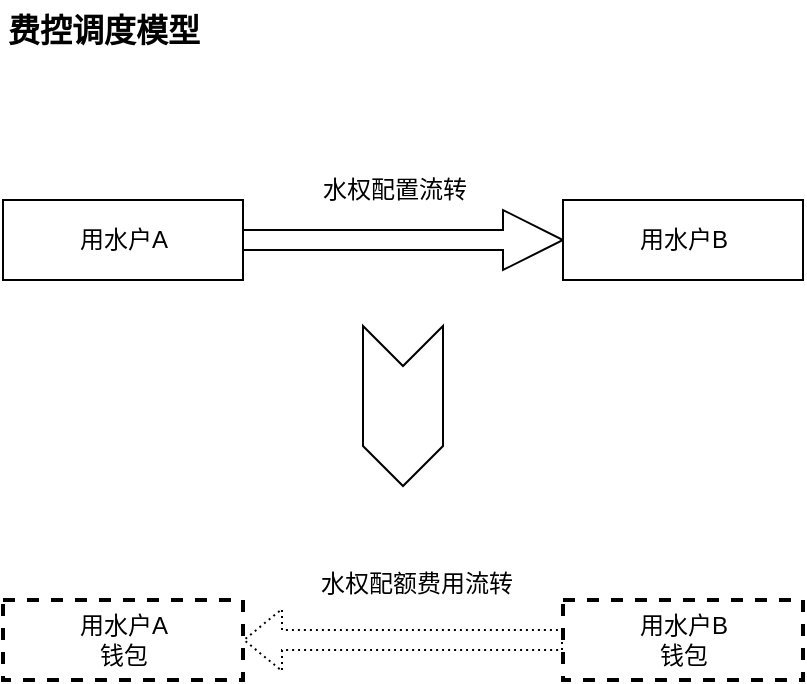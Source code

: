 <mxfile version="22.0.8" type="github" pages="2">
  <diagram name="0001" id="y2zCg2tqc-IcQTNm7M6H">
    <mxGraphModel dx="1434" dy="758" grid="1" gridSize="10" guides="1" tooltips="1" connect="1" arrows="1" fold="1" page="1" pageScale="1" pageWidth="1169" pageHeight="827" math="0" shadow="0">
      <root>
        <mxCell id="sdHGfgtrLrPXHbDimJ2l-0" />
        <mxCell id="sdHGfgtrLrPXHbDimJ2l-1" parent="sdHGfgtrLrPXHbDimJ2l-0" />
        <mxCell id="sdHGfgtrLrPXHbDimJ2l-57" value="&lt;b style=&quot;font-size: 16px;&quot;&gt;费控调度模型&lt;/b&gt;" style="text;html=1;align=left;verticalAlign=middle;resizable=0;points=[];autosize=1;strokeColor=none;fillColor=none;fontSize=16;rounded=0;labelBackgroundColor=none;" parent="sdHGfgtrLrPXHbDimJ2l-1" vertex="1">
          <mxGeometry x="40.5" y="20" width="120" height="30" as="geometry" />
        </mxCell>
        <mxCell id="mJRqOh_GaLxKxlAPAF-w-1" value="" style="edgeStyle=orthogonalEdgeStyle;rounded=0;orthogonalLoop=1;jettySize=auto;html=1;shape=arrow;" edge="1" parent="sdHGfgtrLrPXHbDimJ2l-1" source="DtQQWt-DvLBq8CPffun4-25" target="mJRqOh_GaLxKxlAPAF-w-0">
          <mxGeometry relative="1" as="geometry" />
        </mxCell>
        <mxCell id="DtQQWt-DvLBq8CPffun4-25" value="用水户A" style="rounded=0;whiteSpace=wrap;html=1;" parent="sdHGfgtrLrPXHbDimJ2l-1" vertex="1">
          <mxGeometry x="40.5" y="120" width="120" height="40" as="geometry" />
        </mxCell>
        <mxCell id="mJRqOh_GaLxKxlAPAF-w-0" value="用水户B" style="rounded=0;whiteSpace=wrap;html=1;" vertex="1" parent="sdHGfgtrLrPXHbDimJ2l-1">
          <mxGeometry x="320.5" y="120" width="120" height="40" as="geometry" />
        </mxCell>
        <mxCell id="mJRqOh_GaLxKxlAPAF-w-2" value="" style="shape=step;perimeter=stepPerimeter;whiteSpace=wrap;html=1;fixedSize=1;direction=south;" vertex="1" parent="sdHGfgtrLrPXHbDimJ2l-1">
          <mxGeometry x="220.5" y="183" width="40" height="80" as="geometry" />
        </mxCell>
        <mxCell id="mJRqOh_GaLxKxlAPAF-w-3" value="" style="edgeStyle=orthogonalEdgeStyle;rounded=0;orthogonalLoop=1;jettySize=auto;html=1;shape=flexArrow;startArrow=block;startFill=0;endArrow=none;endFill=0;dashed=1;dashPattern=1 2;strokeWidth=1;" edge="1" source="mJRqOh_GaLxKxlAPAF-w-4" target="mJRqOh_GaLxKxlAPAF-w-5" parent="sdHGfgtrLrPXHbDimJ2l-1">
          <mxGeometry relative="1" as="geometry" />
        </mxCell>
        <mxCell id="mJRqOh_GaLxKxlAPAF-w-4" value="用水户A&lt;br&gt;钱包" style="rounded=0;whiteSpace=wrap;html=1;dashed=1;strokeWidth=2;" vertex="1" parent="sdHGfgtrLrPXHbDimJ2l-1">
          <mxGeometry x="40.5" y="320" width="120" height="40" as="geometry" />
        </mxCell>
        <mxCell id="mJRqOh_GaLxKxlAPAF-w-5" value="用水户B&lt;br&gt;钱包" style="rounded=0;whiteSpace=wrap;html=1;dashed=1;strokeWidth=2;" vertex="1" parent="sdHGfgtrLrPXHbDimJ2l-1">
          <mxGeometry x="320.5" y="320" width="120" height="40" as="geometry" />
        </mxCell>
        <mxCell id="mJRqOh_GaLxKxlAPAF-w-6" value="水权配置流转" style="text;html=1;align=center;verticalAlign=middle;resizable=0;points=[];autosize=1;strokeColor=none;fillColor=none;" vertex="1" parent="sdHGfgtrLrPXHbDimJ2l-1">
          <mxGeometry x="185.5" y="100" width="100" height="30" as="geometry" />
        </mxCell>
        <mxCell id="mJRqOh_GaLxKxlAPAF-w-7" value="水权配额费用流转" style="text;html=1;align=center;verticalAlign=middle;resizable=0;points=[];autosize=1;strokeColor=none;fillColor=none;" vertex="1" parent="sdHGfgtrLrPXHbDimJ2l-1">
          <mxGeometry x="186.5" y="297" width="120" height="30" as="geometry" />
        </mxCell>
      </root>
    </mxGraphModel>
  </diagram>
  <diagram name="0002" id="0qYSl-LHH4jrc7Mf7E5g">
    <mxGraphModel dx="1434" dy="758" grid="1" gridSize="10" guides="1" tooltips="1" connect="1" arrows="1" fold="1" page="1" pageScale="1" pageWidth="1169" pageHeight="827" math="0" shadow="0">
      <root>
        <mxCell id="tF3hamqZoMe6q5XaNYsY-0" />
        <mxCell id="tF3hamqZoMe6q5XaNYsY-1" parent="tF3hamqZoMe6q5XaNYsY-0" />
        <mxCell id="tF3hamqZoMe6q5XaNYsY-2" value="&lt;b style=&quot;font-size: 16px;&quot;&gt;闸控调度模型&lt;/b&gt;" style="text;html=1;align=left;verticalAlign=middle;resizable=0;points=[];autosize=1;strokeColor=none;fillColor=none;fontSize=16;rounded=0;labelBackgroundColor=none;" vertex="1" parent="tF3hamqZoMe6q5XaNYsY-1">
          <mxGeometry x="40.5" y="20" width="120" height="30" as="geometry" />
        </mxCell>
        <mxCell id="tF3hamqZoMe6q5XaNYsY-3" value="" style="edgeStyle=orthogonalEdgeStyle;rounded=0;orthogonalLoop=1;jettySize=auto;html=1;entryX=0.5;entryY=0;entryDx=0;entryDy=0;" edge="1" parent="tF3hamqZoMe6q5XaNYsY-1" source="tF3hamqZoMe6q5XaNYsY-16" target="tF3hamqZoMe6q5XaNYsY-17">
          <mxGeometry relative="1" as="geometry">
            <Array as="points">
              <mxPoint x="620" y="200" />
              <mxPoint x="620" y="80" />
              <mxPoint x="700" y="80" />
            </Array>
          </mxGeometry>
        </mxCell>
        <mxCell id="tF3hamqZoMe6q5XaNYsY-4" value="" style="edgeStyle=orthogonalEdgeStyle;rounded=0;orthogonalLoop=1;jettySize=auto;html=1;entryX=0.5;entryY=0;entryDx=0;entryDy=0;" edge="1" parent="tF3hamqZoMe6q5XaNYsY-1" source="tF3hamqZoMe6q5XaNYsY-16" target="tF3hamqZoMe6q5XaNYsY-18">
          <mxGeometry relative="1" as="geometry">
            <Array as="points">
              <mxPoint x="620" y="200" />
              <mxPoint x="620" y="80" />
              <mxPoint x="860" y="80" />
            </Array>
          </mxGeometry>
        </mxCell>
        <mxCell id="tF3hamqZoMe6q5XaNYsY-5" value="" style="edgeStyle=orthogonalEdgeStyle;rounded=0;orthogonalLoop=1;jettySize=auto;html=1;entryX=0.5;entryY=0;entryDx=0;entryDy=0;" edge="1" parent="tF3hamqZoMe6q5XaNYsY-1" source="tF3hamqZoMe6q5XaNYsY-16" target="tF3hamqZoMe6q5XaNYsY-19">
          <mxGeometry relative="1" as="geometry">
            <Array as="points">
              <mxPoint x="620" y="200" />
              <mxPoint x="620" y="80" />
              <mxPoint x="780" y="80" />
            </Array>
          </mxGeometry>
        </mxCell>
        <mxCell id="tF3hamqZoMe6q5XaNYsY-6" value="" style="edgeStyle=orthogonalEdgeStyle;rounded=0;orthogonalLoop=1;jettySize=auto;html=1;entryX=0.5;entryY=0;entryDx=0;entryDy=0;" edge="1" parent="tF3hamqZoMe6q5XaNYsY-1" source="tF3hamqZoMe6q5XaNYsY-16" target="tF3hamqZoMe6q5XaNYsY-20">
          <mxGeometry relative="1" as="geometry">
            <Array as="points">
              <mxPoint x="620" y="200" />
              <mxPoint x="620" y="160" />
              <mxPoint x="700" y="160" />
            </Array>
          </mxGeometry>
        </mxCell>
        <mxCell id="tF3hamqZoMe6q5XaNYsY-7" value="" style="edgeStyle=orthogonalEdgeStyle;rounded=0;orthogonalLoop=1;jettySize=auto;html=1;entryX=0.5;entryY=0;entryDx=0;entryDy=0;" edge="1" parent="tF3hamqZoMe6q5XaNYsY-1" source="tF3hamqZoMe6q5XaNYsY-16" target="tF3hamqZoMe6q5XaNYsY-21">
          <mxGeometry relative="1" as="geometry">
            <Array as="points">
              <mxPoint x="620" y="200" />
              <mxPoint x="620" y="160" />
              <mxPoint x="780" y="160" />
            </Array>
          </mxGeometry>
        </mxCell>
        <mxCell id="tF3hamqZoMe6q5XaNYsY-8" value="" style="edgeStyle=orthogonalEdgeStyle;rounded=0;orthogonalLoop=1;jettySize=auto;html=1;entryX=0.5;entryY=0;entryDx=0;entryDy=0;" edge="1" parent="tF3hamqZoMe6q5XaNYsY-1" source="tF3hamqZoMe6q5XaNYsY-16" target="tF3hamqZoMe6q5XaNYsY-22">
          <mxGeometry relative="1" as="geometry">
            <Array as="points">
              <mxPoint x="620" y="200" />
              <mxPoint x="620" y="160" />
              <mxPoint x="860" y="160" />
            </Array>
          </mxGeometry>
        </mxCell>
        <mxCell id="tF3hamqZoMe6q5XaNYsY-9" value="" style="edgeStyle=orthogonalEdgeStyle;rounded=0;orthogonalLoop=1;jettySize=auto;html=1;exitX=1;exitY=0.5;exitDx=0;exitDy=0;" edge="1" parent="tF3hamqZoMe6q5XaNYsY-1" source="tF3hamqZoMe6q5XaNYsY-16" target="tF3hamqZoMe6q5XaNYsY-23">
          <mxGeometry relative="1" as="geometry">
            <Array as="points">
              <mxPoint x="620" y="200" />
              <mxPoint x="620" y="240" />
              <mxPoint x="700" y="240" />
            </Array>
          </mxGeometry>
        </mxCell>
        <mxCell id="tF3hamqZoMe6q5XaNYsY-10" value="" style="edgeStyle=orthogonalEdgeStyle;rounded=0;orthogonalLoop=1;jettySize=auto;html=1;exitX=1;exitY=0.5;exitDx=0;exitDy=0;" edge="1" parent="tF3hamqZoMe6q5XaNYsY-1" source="tF3hamqZoMe6q5XaNYsY-16" target="tF3hamqZoMe6q5XaNYsY-24">
          <mxGeometry relative="1" as="geometry">
            <Array as="points">
              <mxPoint x="620" y="200" />
              <mxPoint x="620" y="240" />
              <mxPoint x="780" y="240" />
            </Array>
          </mxGeometry>
        </mxCell>
        <mxCell id="tF3hamqZoMe6q5XaNYsY-11" value="" style="edgeStyle=orthogonalEdgeStyle;rounded=0;orthogonalLoop=1;jettySize=auto;html=1;exitX=1;exitY=0.5;exitDx=0;exitDy=0;" edge="1" parent="tF3hamqZoMe6q5XaNYsY-1" source="tF3hamqZoMe6q5XaNYsY-16" target="tF3hamqZoMe6q5XaNYsY-25">
          <mxGeometry relative="1" as="geometry">
            <Array as="points">
              <mxPoint x="620" y="200" />
              <mxPoint x="620" y="240" />
              <mxPoint x="860" y="240" />
            </Array>
          </mxGeometry>
        </mxCell>
        <mxCell id="tF3hamqZoMe6q5XaNYsY-12" value="" style="edgeStyle=orthogonalEdgeStyle;rounded=0;orthogonalLoop=1;jettySize=auto;html=1;exitX=1;exitY=0.5;exitDx=0;exitDy=0;" edge="1" parent="tF3hamqZoMe6q5XaNYsY-1" source="tF3hamqZoMe6q5XaNYsY-16" target="tF3hamqZoMe6q5XaNYsY-26">
          <mxGeometry relative="1" as="geometry">
            <Array as="points">
              <mxPoint x="620" y="200" />
              <mxPoint x="620" y="320" />
              <mxPoint x="700" y="320" />
            </Array>
          </mxGeometry>
        </mxCell>
        <mxCell id="tF3hamqZoMe6q5XaNYsY-13" value="" style="edgeStyle=orthogonalEdgeStyle;rounded=0;orthogonalLoop=1;jettySize=auto;html=1;exitX=1;exitY=0.5;exitDx=0;exitDy=0;" edge="1" parent="tF3hamqZoMe6q5XaNYsY-1" source="tF3hamqZoMe6q5XaNYsY-16" target="tF3hamqZoMe6q5XaNYsY-27">
          <mxGeometry relative="1" as="geometry">
            <Array as="points">
              <mxPoint x="620" y="200" />
              <mxPoint x="620" y="320" />
              <mxPoint x="780" y="320" />
            </Array>
          </mxGeometry>
        </mxCell>
        <mxCell id="tF3hamqZoMe6q5XaNYsY-14" value="" style="edgeStyle=orthogonalEdgeStyle;rounded=0;orthogonalLoop=1;jettySize=auto;html=1;exitX=1;exitY=0.5;exitDx=0;exitDy=0;" edge="1" parent="tF3hamqZoMe6q5XaNYsY-1" source="tF3hamqZoMe6q5XaNYsY-16" target="tF3hamqZoMe6q5XaNYsY-28">
          <mxGeometry relative="1" as="geometry">
            <Array as="points">
              <mxPoint x="620" y="200" />
              <mxPoint x="620" y="320" />
              <mxPoint x="860" y="320" />
            </Array>
          </mxGeometry>
        </mxCell>
        <mxCell id="tF3hamqZoMe6q5XaNYsY-15" value="" style="edgeStyle=orthogonalEdgeStyle;rounded=0;orthogonalLoop=1;jettySize=auto;html=1;" edge="1" parent="tF3hamqZoMe6q5XaNYsY-1" source="tF3hamqZoMe6q5XaNYsY-16" target="tF3hamqZoMe6q5XaNYsY-31">
          <mxGeometry relative="1" as="geometry" />
        </mxCell>
        <mxCell id="tF3hamqZoMe6q5XaNYsY-16" value="控制中枢" style="rounded=0;whiteSpace=wrap;html=1;" vertex="1" parent="tF3hamqZoMe6q5XaNYsY-1">
          <mxGeometry x="380" y="180" width="120" height="40" as="geometry" />
        </mxCell>
        <mxCell id="tF3hamqZoMe6q5XaNYsY-17" value="闸门A1" style="rounded=0;whiteSpace=wrap;html=1;" vertex="1" parent="tF3hamqZoMe6q5XaNYsY-1">
          <mxGeometry x="660" y="100" width="80" height="40" as="geometry" />
        </mxCell>
        <mxCell id="tF3hamqZoMe6q5XaNYsY-18" value="闸门A3" style="rounded=0;whiteSpace=wrap;html=1;" vertex="1" parent="tF3hamqZoMe6q5XaNYsY-1">
          <mxGeometry x="820" y="100" width="80" height="40" as="geometry" />
        </mxCell>
        <mxCell id="tF3hamqZoMe6q5XaNYsY-19" value="闸门A2" style="rounded=0;whiteSpace=wrap;html=1;" vertex="1" parent="tF3hamqZoMe6q5XaNYsY-1">
          <mxGeometry x="740" y="100" width="80" height="40" as="geometry" />
        </mxCell>
        <mxCell id="tF3hamqZoMe6q5XaNYsY-20" value="闸门B1" style="rounded=0;whiteSpace=wrap;html=1;" vertex="1" parent="tF3hamqZoMe6q5XaNYsY-1">
          <mxGeometry x="660" y="180" width="80" height="40" as="geometry" />
        </mxCell>
        <mxCell id="tF3hamqZoMe6q5XaNYsY-21" value="闸门B1" style="rounded=0;whiteSpace=wrap;html=1;" vertex="1" parent="tF3hamqZoMe6q5XaNYsY-1">
          <mxGeometry x="740" y="180" width="80" height="40" as="geometry" />
        </mxCell>
        <mxCell id="tF3hamqZoMe6q5XaNYsY-22" value="闸门B3" style="rounded=0;whiteSpace=wrap;html=1;" vertex="1" parent="tF3hamqZoMe6q5XaNYsY-1">
          <mxGeometry x="820" y="180" width="80" height="40" as="geometry" />
        </mxCell>
        <mxCell id="tF3hamqZoMe6q5XaNYsY-23" value="闸门C1" style="rounded=0;whiteSpace=wrap;html=1;" vertex="1" parent="tF3hamqZoMe6q5XaNYsY-1">
          <mxGeometry x="660" y="260" width="80" height="40" as="geometry" />
        </mxCell>
        <mxCell id="tF3hamqZoMe6q5XaNYsY-24" value="闸门C2" style="rounded=0;whiteSpace=wrap;html=1;" vertex="1" parent="tF3hamqZoMe6q5XaNYsY-1">
          <mxGeometry x="740" y="260" width="80" height="40" as="geometry" />
        </mxCell>
        <mxCell id="tF3hamqZoMe6q5XaNYsY-25" value="闸门C3" style="rounded=0;whiteSpace=wrap;html=1;" vertex="1" parent="tF3hamqZoMe6q5XaNYsY-1">
          <mxGeometry x="820" y="260" width="80" height="40" as="geometry" />
        </mxCell>
        <mxCell id="tF3hamqZoMe6q5XaNYsY-26" value="闸门D1" style="rounded=0;whiteSpace=wrap;html=1;" vertex="1" parent="tF3hamqZoMe6q5XaNYsY-1">
          <mxGeometry x="660" y="340" width="80" height="40" as="geometry" />
        </mxCell>
        <mxCell id="tF3hamqZoMe6q5XaNYsY-27" value="闸门D2" style="rounded=0;whiteSpace=wrap;html=1;" vertex="1" parent="tF3hamqZoMe6q5XaNYsY-1">
          <mxGeometry x="740" y="340" width="80" height="40" as="geometry" />
        </mxCell>
        <mxCell id="tF3hamqZoMe6q5XaNYsY-28" value="闸门D3" style="rounded=0;whiteSpace=wrap;html=1;" vertex="1" parent="tF3hamqZoMe6q5XaNYsY-1">
          <mxGeometry x="820" y="340" width="80" height="40" as="geometry" />
        </mxCell>
        <mxCell id="tF3hamqZoMe6q5XaNYsY-29" value="" style="edgeStyle=orthogonalEdgeStyle;rounded=0;orthogonalLoop=1;jettySize=auto;html=1;entryX=0.5;entryY=0;entryDx=0;entryDy=0;startArrow=classic;startFill=1;endArrow=none;endFill=0;" edge="1" parent="tF3hamqZoMe6q5XaNYsY-1" source="tF3hamqZoMe6q5XaNYsY-31" target="tF3hamqZoMe6q5XaNYsY-34">
          <mxGeometry relative="1" as="geometry">
            <Array as="points">
              <mxPoint x="201" y="240" />
              <mxPoint x="100" y="240" />
            </Array>
          </mxGeometry>
        </mxCell>
        <mxCell id="tF3hamqZoMe6q5XaNYsY-30" value="" style="edgeStyle=orthogonalEdgeStyle;rounded=0;orthogonalLoop=1;jettySize=auto;html=1;entryX=0.5;entryY=0;entryDx=0;entryDy=0;endArrow=none;endFill=0;startArrow=classic;startFill=1;" edge="1" parent="tF3hamqZoMe6q5XaNYsY-1" source="tF3hamqZoMe6q5XaNYsY-31" target="tF3hamqZoMe6q5XaNYsY-35">
          <mxGeometry relative="1" as="geometry">
            <Array as="points">
              <mxPoint x="201" y="240" />
              <mxPoint x="300" y="240" />
            </Array>
          </mxGeometry>
        </mxCell>
        <mxCell id="tF3hamqZoMe6q5XaNYsY-31" value="调度计划" style="rounded=0;whiteSpace=wrap;html=1;" vertex="1" parent="tF3hamqZoMe6q5XaNYsY-1">
          <mxGeometry x="141" y="180" width="120" height="40" as="geometry" />
        </mxCell>
        <mxCell id="tF3hamqZoMe6q5XaNYsY-32" value="读取调度计划" style="text;html=1;align=center;verticalAlign=middle;resizable=0;points=[];autosize=1;strokeColor=none;fillColor=none;" vertex="1" parent="tF3hamqZoMe6q5XaNYsY-1">
          <mxGeometry x="270" y="160" width="100" height="30" as="geometry" />
        </mxCell>
        <mxCell id="tF3hamqZoMe6q5XaNYsY-33" value="执行调度计划" style="text;html=1;align=center;verticalAlign=middle;resizable=0;points=[];autosize=1;strokeColor=none;fillColor=none;" vertex="1" parent="tF3hamqZoMe6q5XaNYsY-1">
          <mxGeometry x="510" y="160" width="100" height="30" as="geometry" />
        </mxCell>
        <mxCell id="tF3hamqZoMe6q5XaNYsY-34" value="用水申请" style="rounded=0;whiteSpace=wrap;html=1;" vertex="1" parent="tF3hamqZoMe6q5XaNYsY-1">
          <mxGeometry x="40" y="280" width="120" height="40" as="geometry" />
        </mxCell>
        <mxCell id="tF3hamqZoMe6q5XaNYsY-35" value="泄洪预警" style="rounded=0;whiteSpace=wrap;html=1;" vertex="1" parent="tF3hamqZoMe6q5XaNYsY-1">
          <mxGeometry x="240" y="280" width="120" height="40" as="geometry" />
        </mxCell>
      </root>
    </mxGraphModel>
  </diagram>
</mxfile>
